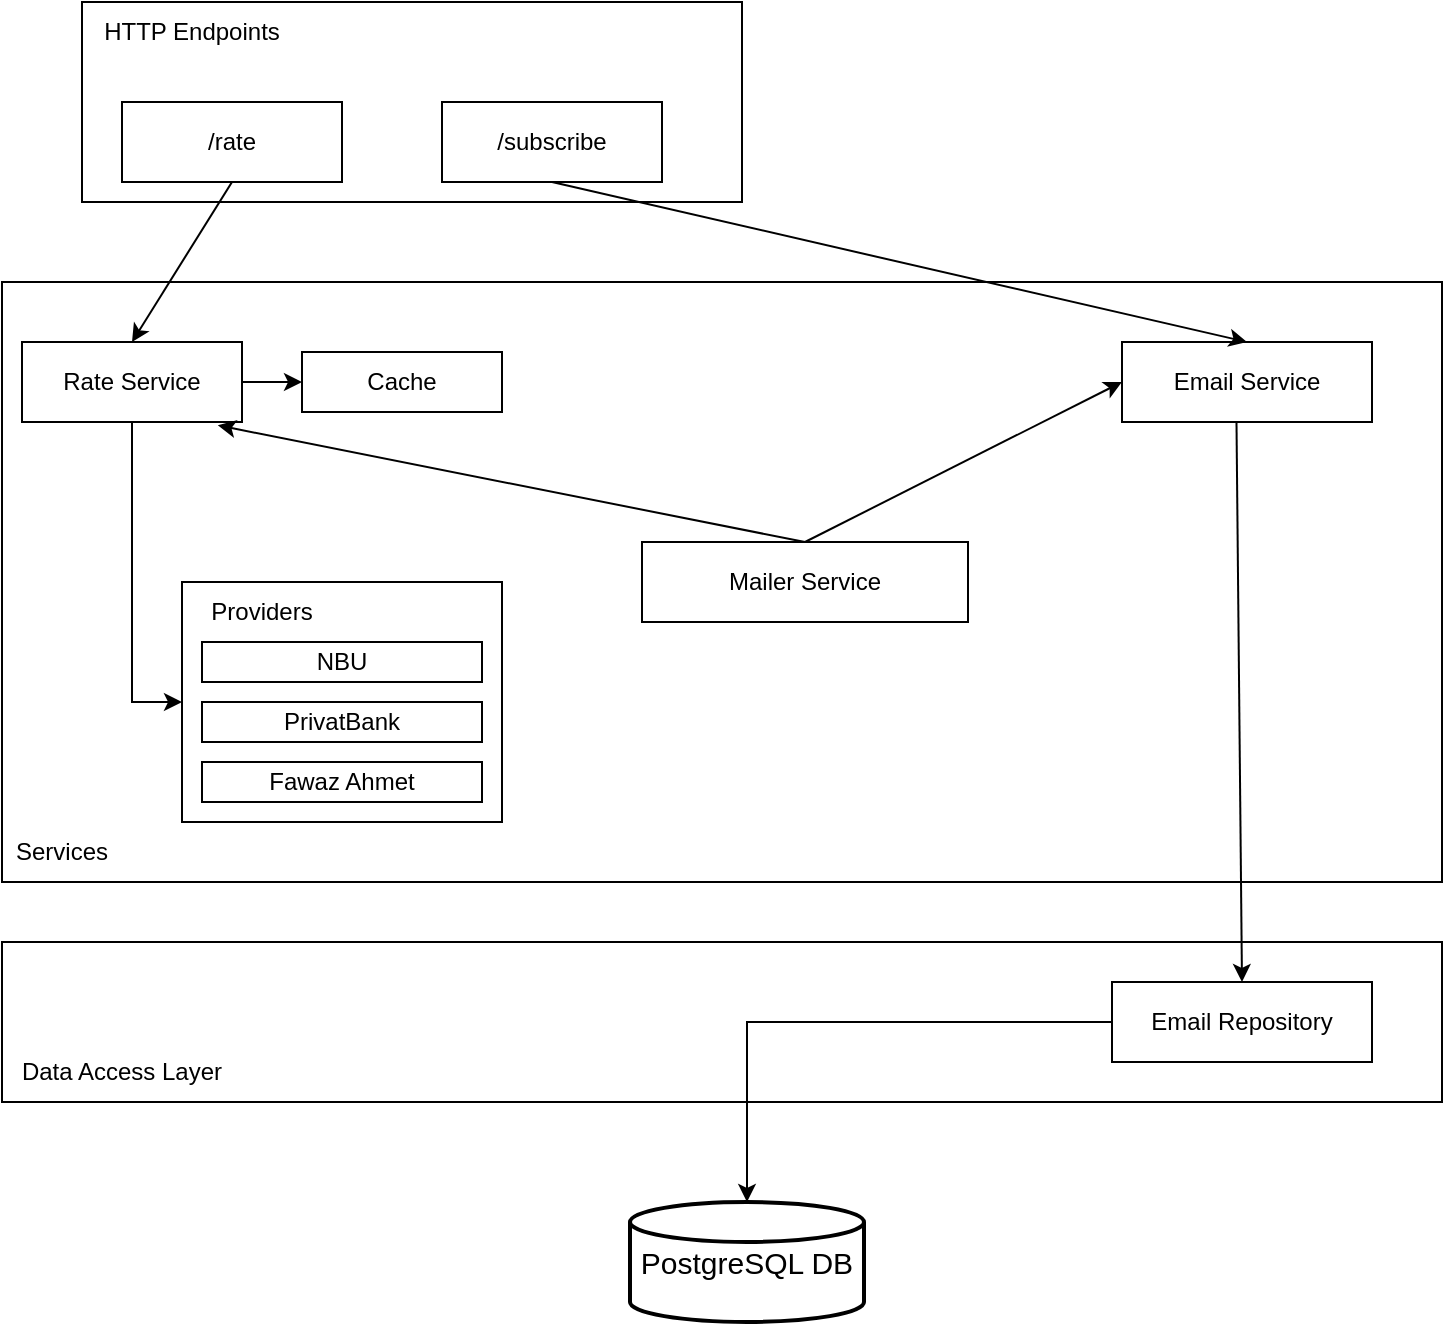 <mxfile version="24.2.2" type="device">
  <diagram name="Page-1" id="h_yaCUWwzOoUeUD5b_Yi">
    <mxGraphModel dx="1743" dy="1206" grid="1" gridSize="10" guides="1" tooltips="1" connect="1" arrows="1" fold="1" page="1" pageScale="1" pageWidth="850" pageHeight="1100" math="0" shadow="0">
      <root>
        <mxCell id="0" />
        <mxCell id="1" parent="0" />
        <mxCell id="Le--b-yVDmLkwfN9m6Gu-1" value="" style="rounded=0;whiteSpace=wrap;html=1;" vertex="1" parent="1">
          <mxGeometry x="120" y="330" width="330" height="100" as="geometry" />
        </mxCell>
        <mxCell id="Le--b-yVDmLkwfN9m6Gu-2" value="HTTP Endpoints" style="text;html=1;align=center;verticalAlign=middle;whiteSpace=wrap;rounded=0;" vertex="1" parent="1">
          <mxGeometry x="120" y="330" width="110" height="30" as="geometry" />
        </mxCell>
        <mxCell id="Le--b-yVDmLkwfN9m6Gu-3" value="/rate" style="rounded=0;whiteSpace=wrap;html=1;" vertex="1" parent="1">
          <mxGeometry x="140" y="380" width="110" height="40" as="geometry" />
        </mxCell>
        <mxCell id="Le--b-yVDmLkwfN9m6Gu-5" value="/subscribe" style="rounded=0;whiteSpace=wrap;html=1;" vertex="1" parent="1">
          <mxGeometry x="300" y="380" width="110" height="40" as="geometry" />
        </mxCell>
        <mxCell id="Le--b-yVDmLkwfN9m6Gu-10" value="" style="rounded=0;whiteSpace=wrap;html=1;" vertex="1" parent="1">
          <mxGeometry x="80" y="470" width="720" height="300" as="geometry" />
        </mxCell>
        <mxCell id="Le--b-yVDmLkwfN9m6Gu-11" value="Services" style="text;html=1;align=center;verticalAlign=middle;whiteSpace=wrap;rounded=0;" vertex="1" parent="1">
          <mxGeometry x="80" y="740" width="60" height="30" as="geometry" />
        </mxCell>
        <mxCell id="Le--b-yVDmLkwfN9m6Gu-14" style="edgeStyle=orthogonalEdgeStyle;rounded=0;orthogonalLoop=1;jettySize=auto;html=1;entryX=0;entryY=0.5;entryDx=0;entryDy=0;" edge="1" parent="1" source="Le--b-yVDmLkwfN9m6Gu-12" target="Le--b-yVDmLkwfN9m6Gu-13">
          <mxGeometry relative="1" as="geometry" />
        </mxCell>
        <mxCell id="Le--b-yVDmLkwfN9m6Gu-24" style="edgeStyle=orthogonalEdgeStyle;rounded=0;orthogonalLoop=1;jettySize=auto;html=1;exitX=1;exitY=0.5;exitDx=0;exitDy=0;entryX=0;entryY=0.5;entryDx=0;entryDy=0;" edge="1" parent="1" source="Le--b-yVDmLkwfN9m6Gu-12" target="Le--b-yVDmLkwfN9m6Gu-23">
          <mxGeometry relative="1" as="geometry" />
        </mxCell>
        <mxCell id="Le--b-yVDmLkwfN9m6Gu-12" value="Rate Service" style="rounded=0;whiteSpace=wrap;html=1;" vertex="1" parent="1">
          <mxGeometry x="90" y="500" width="110" height="40" as="geometry" />
        </mxCell>
        <mxCell id="Le--b-yVDmLkwfN9m6Gu-13" value="" style="rounded=0;whiteSpace=wrap;html=1;" vertex="1" parent="1">
          <mxGeometry x="170" y="620" width="160" height="120" as="geometry" />
        </mxCell>
        <mxCell id="Le--b-yVDmLkwfN9m6Gu-15" value="Providers" style="text;html=1;align=center;verticalAlign=middle;whiteSpace=wrap;rounded=0;" vertex="1" parent="1">
          <mxGeometry x="180" y="620" width="60" height="30" as="geometry" />
        </mxCell>
        <mxCell id="Le--b-yVDmLkwfN9m6Gu-16" value="NBU" style="rounded=0;whiteSpace=wrap;html=1;" vertex="1" parent="1">
          <mxGeometry x="180" y="650" width="140" height="20" as="geometry" />
        </mxCell>
        <mxCell id="Le--b-yVDmLkwfN9m6Gu-17" value="PrivatBank" style="rounded=0;whiteSpace=wrap;html=1;" vertex="1" parent="1">
          <mxGeometry x="180" y="680" width="140" height="20" as="geometry" />
        </mxCell>
        <mxCell id="Le--b-yVDmLkwfN9m6Gu-18" value="Fawaz Ahmet" style="rounded=0;whiteSpace=wrap;html=1;" vertex="1" parent="1">
          <mxGeometry x="180" y="710" width="140" height="20" as="geometry" />
        </mxCell>
        <mxCell id="Le--b-yVDmLkwfN9m6Gu-20" value="" style="endArrow=classic;html=1;rounded=0;exitX=0.5;exitY=1;exitDx=0;exitDy=0;entryX=0.5;entryY=0;entryDx=0;entryDy=0;" edge="1" parent="1" source="Le--b-yVDmLkwfN9m6Gu-3" target="Le--b-yVDmLkwfN9m6Gu-12">
          <mxGeometry width="50" height="50" relative="1" as="geometry">
            <mxPoint x="320" y="520" as="sourcePoint" />
            <mxPoint x="370" y="470" as="targetPoint" />
          </mxGeometry>
        </mxCell>
        <mxCell id="Le--b-yVDmLkwfN9m6Gu-21" value="Email Service" style="rounded=0;whiteSpace=wrap;html=1;" vertex="1" parent="1">
          <mxGeometry x="640" y="500" width="125" height="40" as="geometry" />
        </mxCell>
        <mxCell id="Le--b-yVDmLkwfN9m6Gu-22" value="" style="endArrow=classic;html=1;rounded=0;exitX=0.5;exitY=1;exitDx=0;exitDy=0;entryX=0.5;entryY=0;entryDx=0;entryDy=0;" edge="1" parent="1" source="Le--b-yVDmLkwfN9m6Gu-5" target="Le--b-yVDmLkwfN9m6Gu-21">
          <mxGeometry width="50" height="50" relative="1" as="geometry">
            <mxPoint x="390" y="520" as="sourcePoint" />
            <mxPoint x="440" y="470" as="targetPoint" />
          </mxGeometry>
        </mxCell>
        <mxCell id="Le--b-yVDmLkwfN9m6Gu-23" value="Cache" style="rounded=0;whiteSpace=wrap;html=1;" vertex="1" parent="1">
          <mxGeometry x="230" y="505" width="100" height="30" as="geometry" />
        </mxCell>
        <mxCell id="Le--b-yVDmLkwfN9m6Gu-26" value="" style="rounded=0;whiteSpace=wrap;html=1;" vertex="1" parent="1">
          <mxGeometry x="80" y="800" width="720" height="80" as="geometry" />
        </mxCell>
        <mxCell id="Le--b-yVDmLkwfN9m6Gu-27" value="Data Access Layer" style="text;html=1;align=center;verticalAlign=middle;whiteSpace=wrap;rounded=0;" vertex="1" parent="1">
          <mxGeometry x="80" y="850" width="120" height="30" as="geometry" />
        </mxCell>
        <mxCell id="Le--b-yVDmLkwfN9m6Gu-31" value="" style="edgeStyle=orthogonalEdgeStyle;rounded=0;orthogonalLoop=1;jettySize=auto;html=1;" edge="1" parent="1" source="Le--b-yVDmLkwfN9m6Gu-28" target="Le--b-yVDmLkwfN9m6Gu-30">
          <mxGeometry relative="1" as="geometry" />
        </mxCell>
        <mxCell id="Le--b-yVDmLkwfN9m6Gu-28" value="Email Repository" style="rounded=0;whiteSpace=wrap;html=1;" vertex="1" parent="1">
          <mxGeometry x="635" y="820" width="130" height="40" as="geometry" />
        </mxCell>
        <mxCell id="Le--b-yVDmLkwfN9m6Gu-29" value="" style="endArrow=classic;html=1;rounded=0;exitX=0.458;exitY=1.013;exitDx=0;exitDy=0;exitPerimeter=0;entryX=0.5;entryY=0;entryDx=0;entryDy=0;" edge="1" parent="1" source="Le--b-yVDmLkwfN9m6Gu-21" target="Le--b-yVDmLkwfN9m6Gu-28">
          <mxGeometry width="50" height="50" relative="1" as="geometry">
            <mxPoint x="460" y="800" as="sourcePoint" />
            <mxPoint x="510" y="750" as="targetPoint" />
          </mxGeometry>
        </mxCell>
        <mxCell id="Le--b-yVDmLkwfN9m6Gu-30" value="&lt;font style=&quot;font-size: 15px;&quot;&gt;PostgreSQL DB&lt;/font&gt;" style="strokeWidth=2;html=1;shape=mxgraph.flowchart.database;whiteSpace=wrap;" vertex="1" parent="1">
          <mxGeometry x="394" y="930" width="117" height="60" as="geometry" />
        </mxCell>
        <mxCell id="Le--b-yVDmLkwfN9m6Gu-32" value="Mailer Service" style="rounded=0;whiteSpace=wrap;html=1;" vertex="1" parent="1">
          <mxGeometry x="400" y="600" width="163" height="40" as="geometry" />
        </mxCell>
        <mxCell id="Le--b-yVDmLkwfN9m6Gu-34" value="" style="endArrow=classic;html=1;rounded=0;exitX=0.5;exitY=0;exitDx=0;exitDy=0;entryX=0;entryY=0.5;entryDx=0;entryDy=0;" edge="1" parent="1" source="Le--b-yVDmLkwfN9m6Gu-32" target="Le--b-yVDmLkwfN9m6Gu-21">
          <mxGeometry width="50" height="50" relative="1" as="geometry">
            <mxPoint x="420" y="660" as="sourcePoint" />
            <mxPoint x="470" y="610" as="targetPoint" />
          </mxGeometry>
        </mxCell>
        <mxCell id="Le--b-yVDmLkwfN9m6Gu-36" value="" style="endArrow=classic;html=1;rounded=0;exitX=0.5;exitY=0;exitDx=0;exitDy=0;entryX=0.89;entryY=1.042;entryDx=0;entryDy=0;entryPerimeter=0;" edge="1" parent="1" source="Le--b-yVDmLkwfN9m6Gu-32" target="Le--b-yVDmLkwfN9m6Gu-12">
          <mxGeometry width="50" height="50" relative="1" as="geometry">
            <mxPoint x="410" y="570" as="sourcePoint" />
            <mxPoint x="460" y="520" as="targetPoint" />
          </mxGeometry>
        </mxCell>
      </root>
    </mxGraphModel>
  </diagram>
</mxfile>

